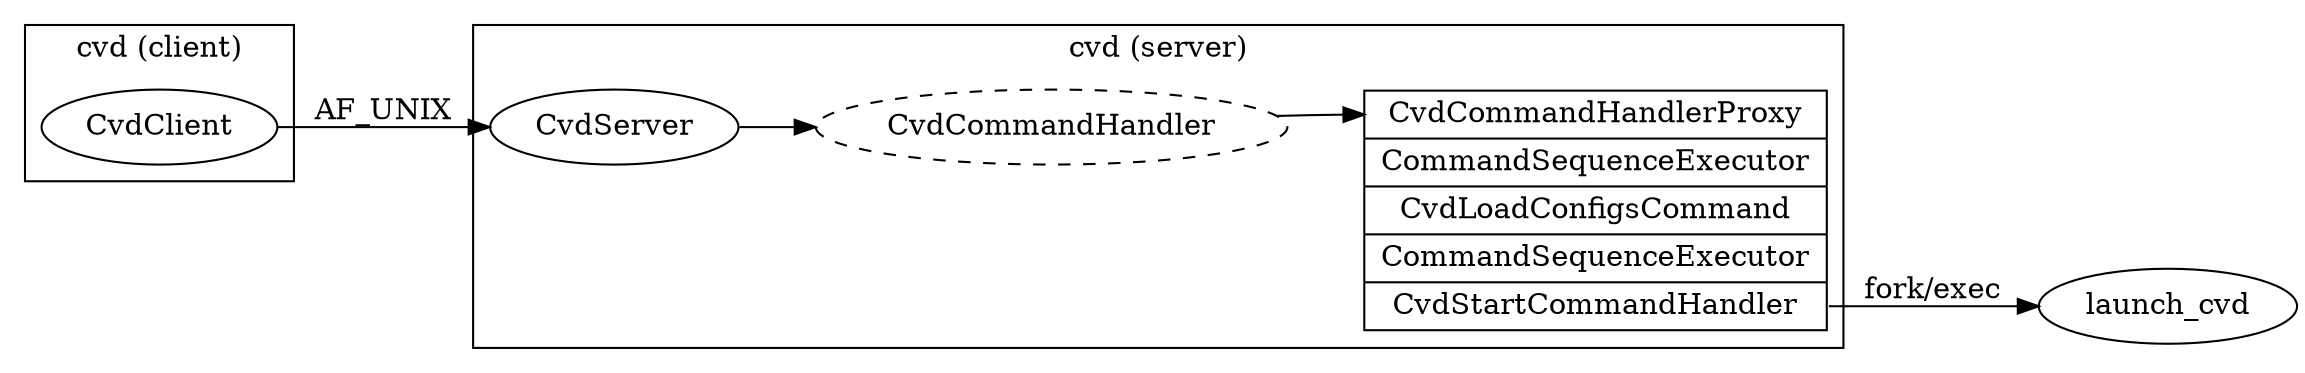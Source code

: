 digraph {
  rankdir = "LR"

  subgraph cluster_cvd_client {
    label = "cvd (client)"
    CvdClient
  }
  subgraph cluster_cvd_server {
    label = "cvd (server)"

    CvdServer
    CvdCommandHandler [style = "dashed"]

    Request [shape = "record", label = "<proxy> CvdCommandHandlerProxy | CommandSequenceExecutor | CvdLoadConfigsCommand | CommandSequenceExecutor | <start> CvdStartCommandHandler"]
  }
  launch_cvd

  CvdClient -> CvdServer [label = "AF_UNIX"]
  CvdServer -> CvdCommandHandler
  CvdCommandHandler -> Request:proxy
  Request:start -> launch_cvd [label = "fork/exec"]
}
